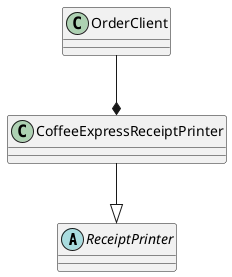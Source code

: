 @startuml

abstract class ReceiptPrinter


class CoffeeExpressReceiptPrinter

class OrderClient

CoffeeExpressReceiptPrinter --|> ReceiptPrinter
OrderClient --* CoffeeExpressReceiptPrinter


@enduml
